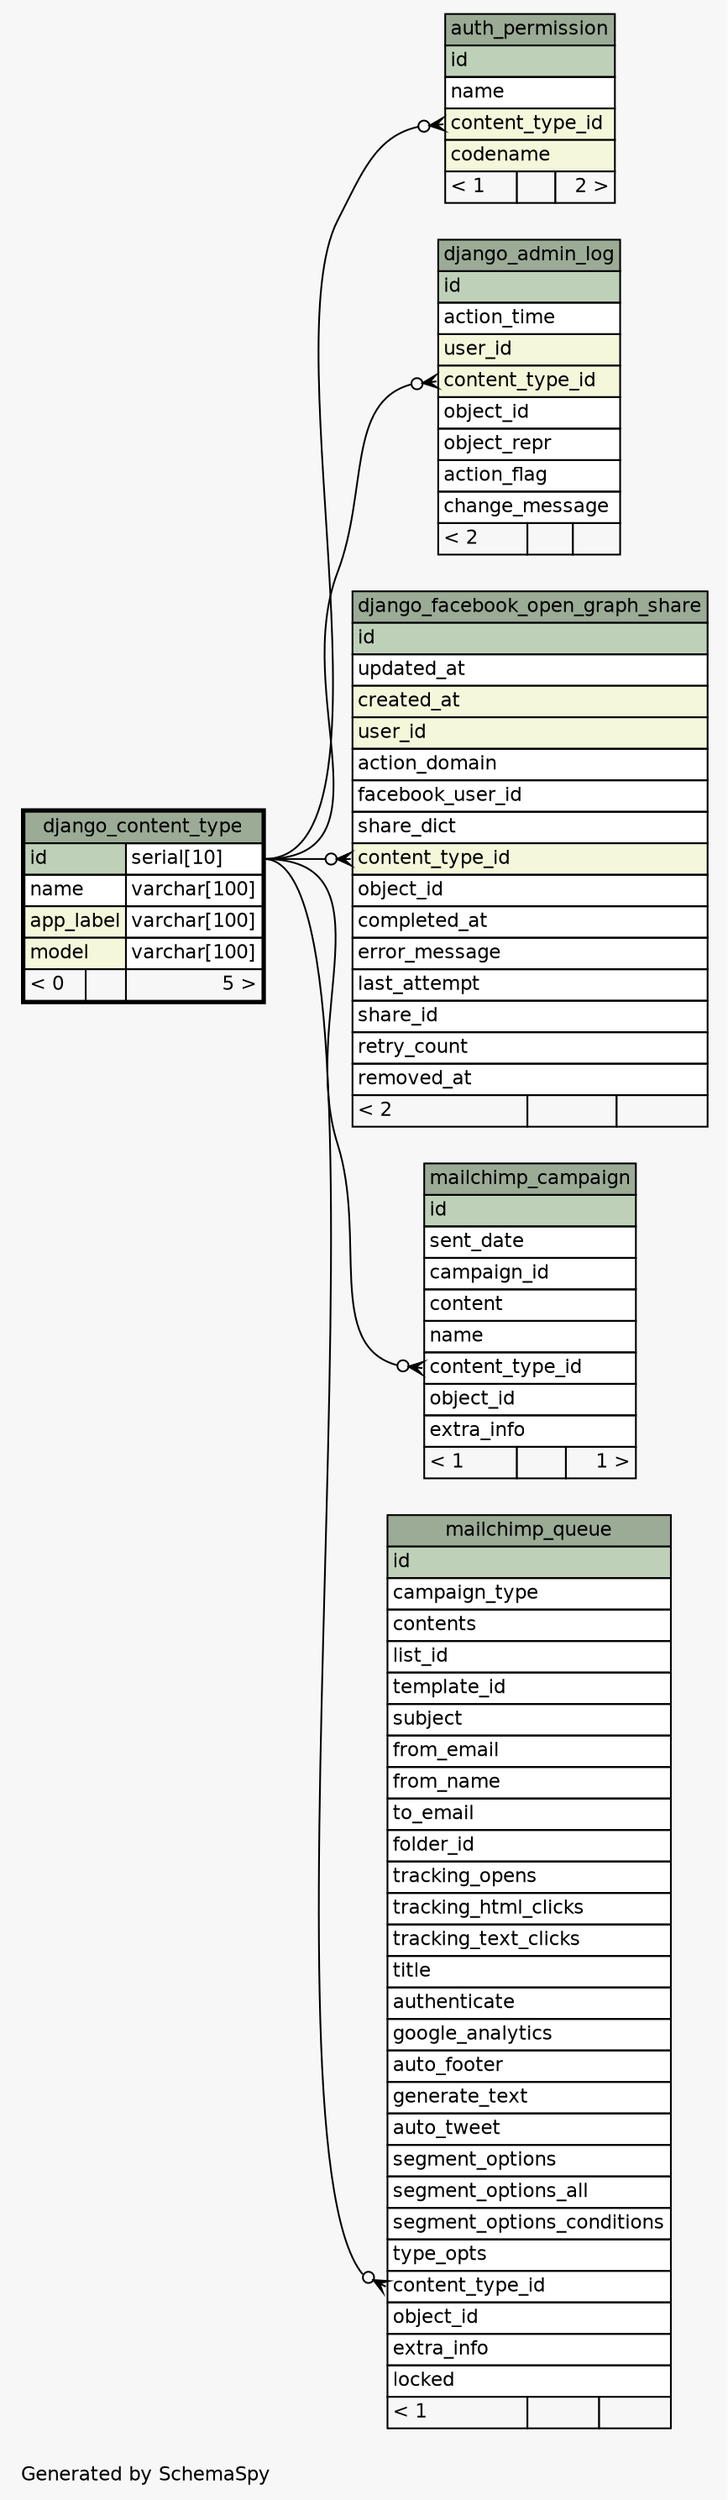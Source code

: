 // dot 2.36.0 on Linux 3.17.0-rc4-a1
// SchemaSpy rev 590
digraph "oneDegreeRelationshipsDiagram" {
  graph [
    rankdir="RL"
    bgcolor="#f7f7f7"
    label="\nGenerated by SchemaSpy"
    labeljust="l"
    nodesep="0.18"
    ranksep="0.46"
    fontname="Helvetica"
    fontsize="11"
  ];
  node [
    fontname="Helvetica"
    fontsize="11"
    shape="plaintext"
  ];
  edge [
    arrowsize="0.8"
  ];
  "auth_permission":"content_type_id":w -> "django_content_type":"id.type":e [arrowhead=none dir=back arrowtail=crowodot];
  "django_admin_log":"content_type_id":w -> "django_content_type":"id.type":e [arrowhead=none dir=back arrowtail=crowodot];
  "django_facebook_open_graph_share":"content_type_id":w -> "django_content_type":"id.type":e [arrowhead=none dir=back arrowtail=crowodot];
  "mailchimp_campaign":"content_type_id":w -> "django_content_type":"id.type":e [arrowhead=none dir=back arrowtail=crowodot];
  "mailchimp_queue":"content_type_id":w -> "django_content_type":"id.type":e [arrowhead=none dir=back arrowtail=crowodot];
  "auth_permission" [
    label=<
    <TABLE BORDER="0" CELLBORDER="1" CELLSPACING="0" BGCOLOR="#ffffff">
      <TR><TD COLSPAN="3" BGCOLOR="#9bab96" ALIGN="CENTER">auth_permission</TD></TR>
      <TR><TD PORT="id" COLSPAN="3" BGCOLOR="#bed1b8" ALIGN="LEFT">id</TD></TR>
      <TR><TD PORT="name" COLSPAN="3" ALIGN="LEFT">name</TD></TR>
      <TR><TD PORT="content_type_id" COLSPAN="3" BGCOLOR="#f4f7da" ALIGN="LEFT">content_type_id</TD></TR>
      <TR><TD PORT="codename" COLSPAN="3" BGCOLOR="#f4f7da" ALIGN="LEFT">codename</TD></TR>
      <TR><TD ALIGN="LEFT" BGCOLOR="#f7f7f7">&lt; 1</TD><TD ALIGN="RIGHT" BGCOLOR="#f7f7f7">  </TD><TD ALIGN="RIGHT" BGCOLOR="#f7f7f7">2 &gt;</TD></TR>
    </TABLE>>
    URL="auth_permission.html"
    tooltip="auth_permission"
  ];
  "django_admin_log" [
    label=<
    <TABLE BORDER="0" CELLBORDER="1" CELLSPACING="0" BGCOLOR="#ffffff">
      <TR><TD COLSPAN="3" BGCOLOR="#9bab96" ALIGN="CENTER">django_admin_log</TD></TR>
      <TR><TD PORT="id" COLSPAN="3" BGCOLOR="#bed1b8" ALIGN="LEFT">id</TD></TR>
      <TR><TD PORT="action_time" COLSPAN="3" ALIGN="LEFT">action_time</TD></TR>
      <TR><TD PORT="user_id" COLSPAN="3" BGCOLOR="#f4f7da" ALIGN="LEFT">user_id</TD></TR>
      <TR><TD PORT="content_type_id" COLSPAN="3" BGCOLOR="#f4f7da" ALIGN="LEFT">content_type_id</TD></TR>
      <TR><TD PORT="object_id" COLSPAN="3" ALIGN="LEFT">object_id</TD></TR>
      <TR><TD PORT="object_repr" COLSPAN="3" ALIGN="LEFT">object_repr</TD></TR>
      <TR><TD PORT="action_flag" COLSPAN="3" ALIGN="LEFT">action_flag</TD></TR>
      <TR><TD PORT="change_message" COLSPAN="3" ALIGN="LEFT">change_message</TD></TR>
      <TR><TD ALIGN="LEFT" BGCOLOR="#f7f7f7">&lt; 2</TD><TD ALIGN="RIGHT" BGCOLOR="#f7f7f7">  </TD><TD ALIGN="RIGHT" BGCOLOR="#f7f7f7">  </TD></TR>
    </TABLE>>
    URL="django_admin_log.html"
    tooltip="django_admin_log"
  ];
  "django_content_type" [
    label=<
    <TABLE BORDER="2" CELLBORDER="1" CELLSPACING="0" BGCOLOR="#ffffff">
      <TR><TD COLSPAN="3" BGCOLOR="#9bab96" ALIGN="CENTER">django_content_type</TD></TR>
      <TR><TD PORT="id" COLSPAN="2" BGCOLOR="#bed1b8" ALIGN="LEFT">id</TD><TD PORT="id.type" ALIGN="LEFT">serial[10]</TD></TR>
      <TR><TD PORT="name" COLSPAN="2" ALIGN="LEFT">name</TD><TD PORT="name.type" ALIGN="LEFT">varchar[100]</TD></TR>
      <TR><TD PORT="app_label" COLSPAN="2" BGCOLOR="#f4f7da" ALIGN="LEFT">app_label</TD><TD PORT="app_label.type" ALIGN="LEFT">varchar[100]</TD></TR>
      <TR><TD PORT="model" COLSPAN="2" BGCOLOR="#f4f7da" ALIGN="LEFT">model</TD><TD PORT="model.type" ALIGN="LEFT">varchar[100]</TD></TR>
      <TR><TD ALIGN="LEFT" BGCOLOR="#f7f7f7">&lt; 0</TD><TD ALIGN="RIGHT" BGCOLOR="#f7f7f7">  </TD><TD ALIGN="RIGHT" BGCOLOR="#f7f7f7">5 &gt;</TD></TR>
    </TABLE>>
    URL="django_content_type.html"
    tooltip="django_content_type"
  ];
  "django_facebook_open_graph_share" [
    label=<
    <TABLE BORDER="0" CELLBORDER="1" CELLSPACING="0" BGCOLOR="#ffffff">
      <TR><TD COLSPAN="3" BGCOLOR="#9bab96" ALIGN="CENTER">django_facebook_open_graph_share</TD></TR>
      <TR><TD PORT="id" COLSPAN="3" BGCOLOR="#bed1b8" ALIGN="LEFT">id</TD></TR>
      <TR><TD PORT="updated_at" COLSPAN="3" ALIGN="LEFT">updated_at</TD></TR>
      <TR><TD PORT="created_at" COLSPAN="3" BGCOLOR="#f4f7da" ALIGN="LEFT">created_at</TD></TR>
      <TR><TD PORT="user_id" COLSPAN="3" BGCOLOR="#f4f7da" ALIGN="LEFT">user_id</TD></TR>
      <TR><TD PORT="action_domain" COLSPAN="3" ALIGN="LEFT">action_domain</TD></TR>
      <TR><TD PORT="facebook_user_id" COLSPAN="3" ALIGN="LEFT">facebook_user_id</TD></TR>
      <TR><TD PORT="share_dict" COLSPAN="3" ALIGN="LEFT">share_dict</TD></TR>
      <TR><TD PORT="content_type_id" COLSPAN="3" BGCOLOR="#f4f7da" ALIGN="LEFT">content_type_id</TD></TR>
      <TR><TD PORT="object_id" COLSPAN="3" ALIGN="LEFT">object_id</TD></TR>
      <TR><TD PORT="completed_at" COLSPAN="3" ALIGN="LEFT">completed_at</TD></TR>
      <TR><TD PORT="error_message" COLSPAN="3" ALIGN="LEFT">error_message</TD></TR>
      <TR><TD PORT="last_attempt" COLSPAN="3" ALIGN="LEFT">last_attempt</TD></TR>
      <TR><TD PORT="share_id" COLSPAN="3" ALIGN="LEFT">share_id</TD></TR>
      <TR><TD PORT="retry_count" COLSPAN="3" ALIGN="LEFT">retry_count</TD></TR>
      <TR><TD PORT="removed_at" COLSPAN="3" ALIGN="LEFT">removed_at</TD></TR>
      <TR><TD ALIGN="LEFT" BGCOLOR="#f7f7f7">&lt; 2</TD><TD ALIGN="RIGHT" BGCOLOR="#f7f7f7">  </TD><TD ALIGN="RIGHT" BGCOLOR="#f7f7f7">  </TD></TR>
    </TABLE>>
    URL="django_facebook_open_graph_share.html"
    tooltip="django_facebook_open_graph_share"
  ];
  "mailchimp_campaign" [
    label=<
    <TABLE BORDER="0" CELLBORDER="1" CELLSPACING="0" BGCOLOR="#ffffff">
      <TR><TD COLSPAN="3" BGCOLOR="#9bab96" ALIGN="CENTER">mailchimp_campaign</TD></TR>
      <TR><TD PORT="id" COLSPAN="3" BGCOLOR="#bed1b8" ALIGN="LEFT">id</TD></TR>
      <TR><TD PORT="sent_date" COLSPAN="3" ALIGN="LEFT">sent_date</TD></TR>
      <TR><TD PORT="campaign_id" COLSPAN="3" ALIGN="LEFT">campaign_id</TD></TR>
      <TR><TD PORT="content" COLSPAN="3" ALIGN="LEFT">content</TD></TR>
      <TR><TD PORT="name" COLSPAN="3" ALIGN="LEFT">name</TD></TR>
      <TR><TD PORT="content_type_id" COLSPAN="3" ALIGN="LEFT">content_type_id</TD></TR>
      <TR><TD PORT="object_id" COLSPAN="3" ALIGN="LEFT">object_id</TD></TR>
      <TR><TD PORT="extra_info" COLSPAN="3" ALIGN="LEFT">extra_info</TD></TR>
      <TR><TD ALIGN="LEFT" BGCOLOR="#f7f7f7">&lt; 1</TD><TD ALIGN="RIGHT" BGCOLOR="#f7f7f7">  </TD><TD ALIGN="RIGHT" BGCOLOR="#f7f7f7">1 &gt;</TD></TR>
    </TABLE>>
    URL="mailchimp_campaign.html"
    tooltip="mailchimp_campaign"
  ];
  "mailchimp_queue" [
    label=<
    <TABLE BORDER="0" CELLBORDER="1" CELLSPACING="0" BGCOLOR="#ffffff">
      <TR><TD COLSPAN="3" BGCOLOR="#9bab96" ALIGN="CENTER">mailchimp_queue</TD></TR>
      <TR><TD PORT="id" COLSPAN="3" BGCOLOR="#bed1b8" ALIGN="LEFT">id</TD></TR>
      <TR><TD PORT="campaign_type" COLSPAN="3" ALIGN="LEFT">campaign_type</TD></TR>
      <TR><TD PORT="contents" COLSPAN="3" ALIGN="LEFT">contents</TD></TR>
      <TR><TD PORT="list_id" COLSPAN="3" ALIGN="LEFT">list_id</TD></TR>
      <TR><TD PORT="template_id" COLSPAN="3" ALIGN="LEFT">template_id</TD></TR>
      <TR><TD PORT="subject" COLSPAN="3" ALIGN="LEFT">subject</TD></TR>
      <TR><TD PORT="from_email" COLSPAN="3" ALIGN="LEFT">from_email</TD></TR>
      <TR><TD PORT="from_name" COLSPAN="3" ALIGN="LEFT">from_name</TD></TR>
      <TR><TD PORT="to_email" COLSPAN="3" ALIGN="LEFT">to_email</TD></TR>
      <TR><TD PORT="folder_id" COLSPAN="3" ALIGN="LEFT">folder_id</TD></TR>
      <TR><TD PORT="tracking_opens" COLSPAN="3" ALIGN="LEFT">tracking_opens</TD></TR>
      <TR><TD PORT="tracking_html_clicks" COLSPAN="3" ALIGN="LEFT">tracking_html_clicks</TD></TR>
      <TR><TD PORT="tracking_text_clicks" COLSPAN="3" ALIGN="LEFT">tracking_text_clicks</TD></TR>
      <TR><TD PORT="title" COLSPAN="3" ALIGN="LEFT">title</TD></TR>
      <TR><TD PORT="authenticate" COLSPAN="3" ALIGN="LEFT">authenticate</TD></TR>
      <TR><TD PORT="google_analytics" COLSPAN="3" ALIGN="LEFT">google_analytics</TD></TR>
      <TR><TD PORT="auto_footer" COLSPAN="3" ALIGN="LEFT">auto_footer</TD></TR>
      <TR><TD PORT="generate_text" COLSPAN="3" ALIGN="LEFT">generate_text</TD></TR>
      <TR><TD PORT="auto_tweet" COLSPAN="3" ALIGN="LEFT">auto_tweet</TD></TR>
      <TR><TD PORT="segment_options" COLSPAN="3" ALIGN="LEFT">segment_options</TD></TR>
      <TR><TD PORT="segment_options_all" COLSPAN="3" ALIGN="LEFT">segment_options_all</TD></TR>
      <TR><TD PORT="segment_options_conditions" COLSPAN="3" ALIGN="LEFT">segment_options_conditions</TD></TR>
      <TR><TD PORT="type_opts" COLSPAN="3" ALIGN="LEFT">type_opts</TD></TR>
      <TR><TD PORT="content_type_id" COLSPAN="3" ALIGN="LEFT">content_type_id</TD></TR>
      <TR><TD PORT="object_id" COLSPAN="3" ALIGN="LEFT">object_id</TD></TR>
      <TR><TD PORT="extra_info" COLSPAN="3" ALIGN="LEFT">extra_info</TD></TR>
      <TR><TD PORT="locked" COLSPAN="3" ALIGN="LEFT">locked</TD></TR>
      <TR><TD ALIGN="LEFT" BGCOLOR="#f7f7f7">&lt; 1</TD><TD ALIGN="RIGHT" BGCOLOR="#f7f7f7">  </TD><TD ALIGN="RIGHT" BGCOLOR="#f7f7f7">  </TD></TR>
    </TABLE>>
    URL="mailchimp_queue.html"
    tooltip="mailchimp_queue"
  ];
}
